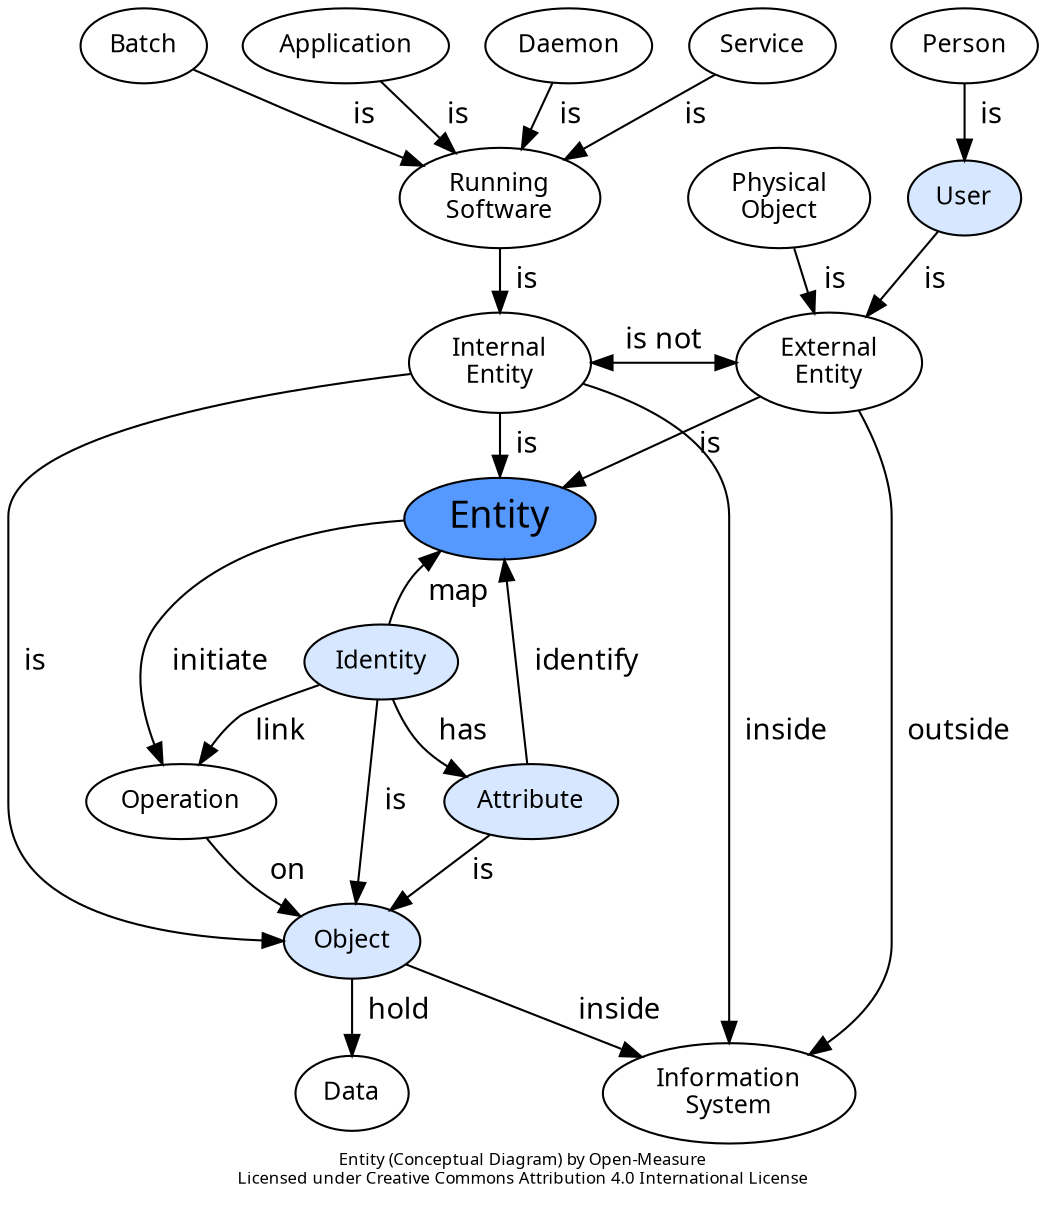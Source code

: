 digraph G {
	rankdir="TB";
	ranksep="0";
	splines="curve";
	newrank=true;
	packmode="clust";
	compound=true;
	fontname="Calibri";
	label="Entity (Conceptual Diagram) by Open-Measure\nLicensed under Creative Commons Attribution 4.0 International License";
	fontsize=8;
	node[shape="ellipse", fontsize=12, fillcolor="#d6e7ff", style="filled", fontname="Calibri"];
	edge[fontname="Calibri", minlen="1"];

	n_daemon [fillcolor="white", label="Daemon"];
	n_service [fillcolor="white", label="Service"];
	n_batch [fillcolor="white", label="Batch"];
	n_application [fillcolor="white", label="Application"];
	n_daemon -> n_running_software [weight=10, label="  is  "];
	n_service -> n_running_software [weight=10, label="  is  "];
	n_batch -> n_running_software [weight=10, label="  is  "];
	n_application -> n_running_software [weight=10, label="  is  "];

	n_person [fillcolor="white", label="Person"];

	n_running_software [fillcolor="white", label="Running\nSoftware"];
	n_physical_object [fillcolor="white", label="Physical\nObject"];
	n_user [label="User", URL="/wiki/spaces/DIC/pages/82839586/User+Dictionary+Entry"];

	n_external_entity [fillcolor="white", label="External\nEntity"];
	n_internal_entity [fillcolor="white", label="Internal\nEntity"];

 	n_entity [label="Entity", fontsize=18, fillcolor="#5599ff", URL="https://open-measure.atlassian.net/wiki/spaces/DIC/pages/123830932"];
	n_entity -> n_identity [weight=10, label="  map  ", dir="back"];

	n_identity [label="Identity", URL="URL=https://open-measure.atlassian.net/wiki/spaces/DIC/pages/67600948"];
	n_identity -> n_informational_object [weight=10, label="  is  "];
	n_identity -> n_operation [weight=10, label="  link  "];
	n_identity -> n_attribute [weight=10, label="  has  "];
	n_entity -> n_attribute [weight=10, label="  identify  ", dir="back"];

	n_attribute [label="Attribute", URL="URL=https://open-measure.atlassian.net/wiki/spaces/DIC/pages/82903275"];
	n_attribute -> n_informational_object [weight=10, label="  is  "];

	n_operation [fillcolor="white", label="Operation"];

	n_informational_object [label="Object", URL="https://open-measure.atlassian.net/wiki/spaces/DIC/pages/67568133/Object+Dictionary+Entry"];
	n_data [fillcolor="white", label="Data"];

	n_information_system [fillcolor="white", label="Information\nSystem"];

	n_internal_entity -> n_informational_object [weight=10, label="  is  "];
	n_person -> n_user [weight=10, label="  is", dir="back  "];
	n_user -> n_external_entity [weight=10, label="  is  "];
	n_running_software -> n_internal_entity [weight=10, label="  is  "];
	n_physical_object -> n_external_entity [weight=10, label="  is  "];
	n_internal_entity -> n_external_entity [weight=10, label="  is not  ", dir="both"];
	n_internal_entity -> n_entity [weight=10, label="  is  "];
	n_external_entity -> n_entity [weight=10, label="  is  "];
	n_entity -> n_operation [weight=10, label="  initiate  "];
	n_operation -> n_informational_object [weight=10, label="  on  "];
	n_external_entity -> n_information_system [weight=10, label="  outside  "];
	n_internal_entity -> n_information_system [weight=10, label="  inside  "];
	n_informational_object -> n_data [weight=10, label="  hold  "];
	n_informational_object -> n_information_system [weight=10, label="  inside  "];

	{rank=same; n_internal_entity; n_external_entity;}
	{rank=same; n_running_software; n_user; n_physical_object;}

}
